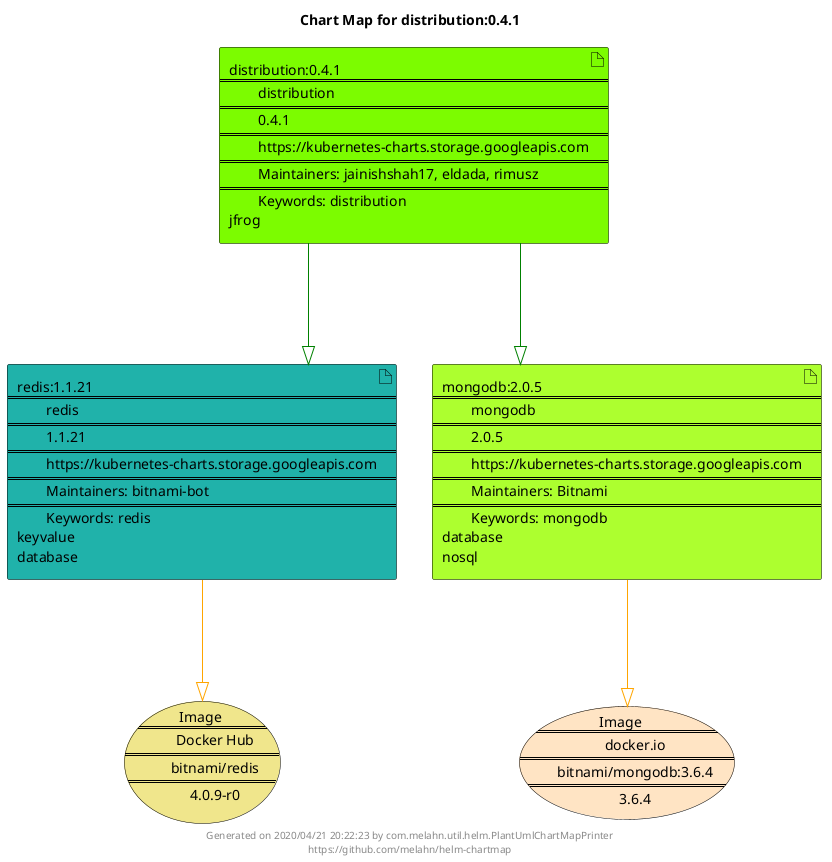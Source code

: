@startuml
skinparam linetype ortho
skinparam backgroundColor white
skinparam usecaseBorderColor black
skinparam usecaseArrowColor LightSlateGray
skinparam artifactBorderColor black
skinparam artifactArrowColor LightSlateGray

title Chart Map for distribution:0.4.1

'There are 3 referenced Helm Charts
artifact "redis:1.1.21\n====\n\tredis\n====\n\t1.1.21\n====\n\thttps://kubernetes-charts.storage.googleapis.com\n====\n\tMaintainers: bitnami-bot\n====\n\tKeywords: redis\nkeyvalue\ndatabase" as redis_1_1_21 #LightSeaGreen
artifact "mongodb:2.0.5\n====\n\tmongodb\n====\n\t2.0.5\n====\n\thttps://kubernetes-charts.storage.googleapis.com\n====\n\tMaintainers: Bitnami\n====\n\tKeywords: mongodb\ndatabase\nnosql" as mongodb_2_0_5 #GreenYellow
artifact "distribution:0.4.1\n====\n\tdistribution\n====\n\t0.4.1\n====\n\thttps://kubernetes-charts.storage.googleapis.com\n====\n\tMaintainers: jainishshah17, eldada, rimusz\n====\n\tKeywords: distribution\njfrog" as distribution_0_4_1 #LawnGreen

'There are 2 referenced Docker Images
usecase "Image\n====\n\tDocker Hub\n====\n\tbitnami/redis\n====\n\t4.0.9-r0" as bitnami_redis_4_0_9_r0 #Khaki
usecase "Image\n====\n\tdocker.io\n====\n\tbitnami/mongodb:3.6.4\n====\n\t3.6.4" as docker_io_bitnami_mongodb_3_6_4 #Bisque

'Chart Dependencies
distribution_0_4_1--[#green]-|>mongodb_2_0_5
distribution_0_4_1--[#green]-|>redis_1_1_21
redis_1_1_21--[#orange]-|>bitnami_redis_4_0_9_r0
mongodb_2_0_5--[#orange]-|>docker_io_bitnami_mongodb_3_6_4

center footer Generated on 2020/04/21 20:22:23 by com.melahn.util.helm.PlantUmlChartMapPrinter\nhttps://github.com/melahn/helm-chartmap
@enduml
